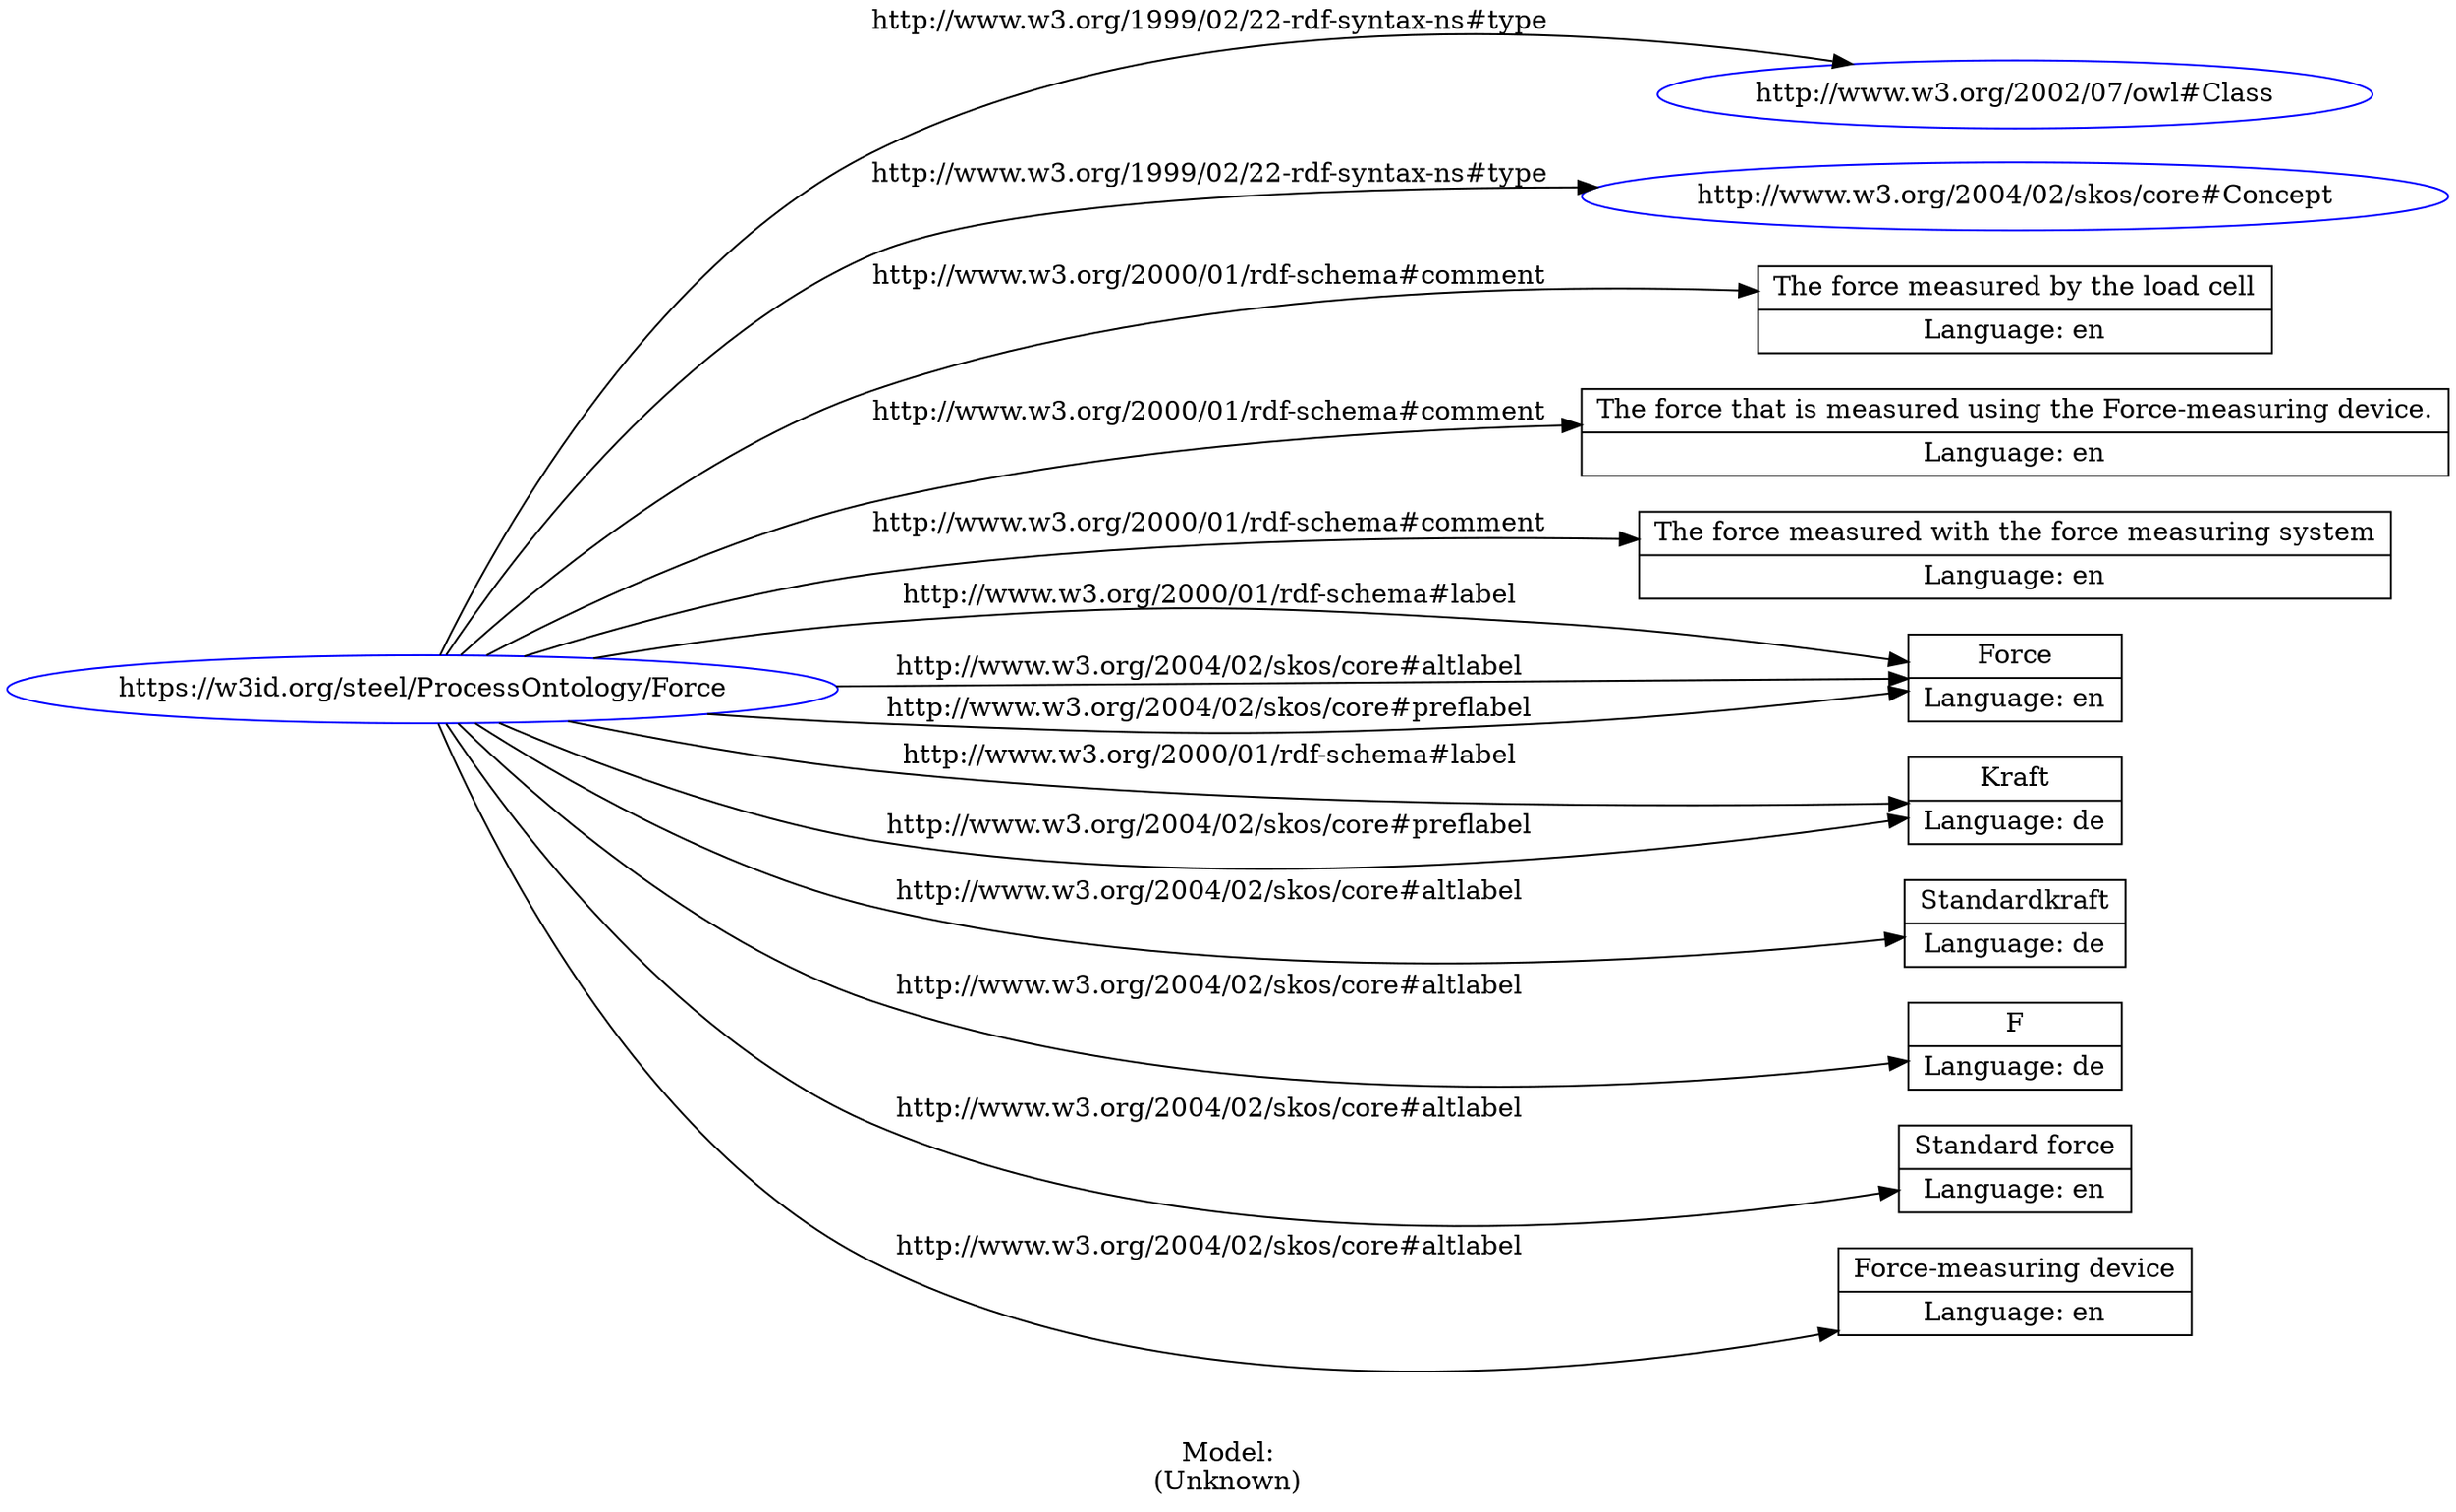 digraph {
	rankdir = LR;
	charset="utf-8";

	"Rhttps://w3id.org/steel/ProcessOntology/Force" -> "Rhttp://www.w3.org/2002/07/owl#Class" [ label="http://www.w3.org/1999/02/22-rdf-syntax-ns#type" ];
	"Rhttps://w3id.org/steel/ProcessOntology/Force" -> "Rhttp://www.w3.org/2004/02/skos/core#Concept" [ label="http://www.w3.org/1999/02/22-rdf-syntax-ns#type" ];
	"Rhttps://w3id.org/steel/ProcessOntology/Force" -> "LThe force measured by the load cell|Language: en" [ label="http://www.w3.org/2000/01/rdf-schema#comment" ];
	"Rhttps://w3id.org/steel/ProcessOntology/Force" -> "LThe force that is measured using the Force-measuring device.|Language: en" [ label="http://www.w3.org/2000/01/rdf-schema#comment" ];
	"Rhttps://w3id.org/steel/ProcessOntology/Force" -> "LThe force measured with the force measuring system|Language: en" [ label="http://www.w3.org/2000/01/rdf-schema#comment" ];
	"Rhttps://w3id.org/steel/ProcessOntology/Force" -> "LForce|Language: en" [ label="http://www.w3.org/2000/01/rdf-schema#label" ];
	"Rhttps://w3id.org/steel/ProcessOntology/Force" -> "LKraft|Language: de" [ label="http://www.w3.org/2000/01/rdf-schema#label" ];
	"Rhttps://w3id.org/steel/ProcessOntology/Force" -> "LStandardkraft|Language: de" [ label="http://www.w3.org/2004/02/skos/core#altlabel" ];
	"Rhttps://w3id.org/steel/ProcessOntology/Force" -> "LF|Language: de" [ label="http://www.w3.org/2004/02/skos/core#altlabel" ];
	"Rhttps://w3id.org/steel/ProcessOntology/Force" -> "LStandard force|Language: en" [ label="http://www.w3.org/2004/02/skos/core#altlabel" ];
	"Rhttps://w3id.org/steel/ProcessOntology/Force" -> "LForce|Language: en" [ label="http://www.w3.org/2004/02/skos/core#altlabel" ];
	"Rhttps://w3id.org/steel/ProcessOntology/Force" -> "LForce-measuring device|Language: en" [ label="http://www.w3.org/2004/02/skos/core#altlabel" ];
	"Rhttps://w3id.org/steel/ProcessOntology/Force" -> "LForce|Language: en" [ label="http://www.w3.org/2004/02/skos/core#preflabel" ];
	"Rhttps://w3id.org/steel/ProcessOntology/Force" -> "LKraft|Language: de" [ label="http://www.w3.org/2004/02/skos/core#preflabel" ];

	// Resources
	"Rhttps://w3id.org/steel/ProcessOntology/Force" [ label="https://w3id.org/steel/ProcessOntology/Force", shape = ellipse, color = blue ];
	"Rhttp://www.w3.org/2002/07/owl#Class" [ label="http://www.w3.org/2002/07/owl#Class", shape = ellipse, color = blue ];
	"Rhttp://www.w3.org/2004/02/skos/core#Concept" [ label="http://www.w3.org/2004/02/skos/core#Concept", shape = ellipse, color = blue ];

	// Anonymous nodes

	// Literals
	"LThe force measured by the load cell|Language: en" [ label="The force measured by the load cell|Language: en", shape = record ];
	"LThe force that is measured using the Force-measuring device.|Language: en" [ label="The force that is measured using the Force-measuring device.|Language: en", shape = record ];
	"LThe force measured with the force measuring system|Language: en" [ label="The force measured with the force measuring system|Language: en", shape = record ];
	"LForce|Language: en" [ label="Force|Language: en", shape = record ];
	"LKraft|Language: de" [ label="Kraft|Language: de", shape = record ];
	"LStandardkraft|Language: de" [ label="Standardkraft|Language: de", shape = record ];
	"LF|Language: de" [ label="F|Language: de", shape = record ];
	"LStandard force|Language: en" [ label="Standard force|Language: en", shape = record ];
	"LForce-measuring device|Language: en" [ label="Force-measuring device|Language: en", shape = record ];

	label="\n\nModel:\n(Unknown)";
}
